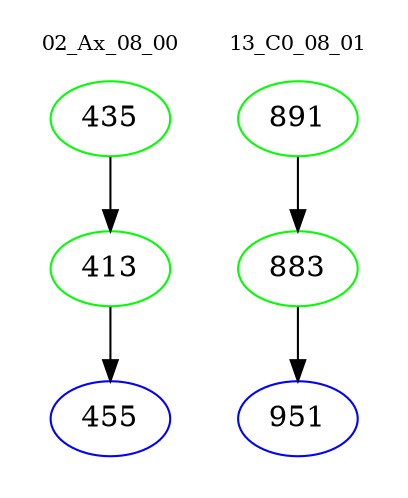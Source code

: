 digraph{
subgraph cluster_0 {
color = white
label = "02_Ax_08_00";
fontsize=10;
T0_435 [label="435", color="green"]
T0_435 -> T0_413 [color="black"]
T0_413 [label="413", color="green"]
T0_413 -> T0_455 [color="black"]
T0_455 [label="455", color="blue"]
}
subgraph cluster_1 {
color = white
label = "13_C0_08_01";
fontsize=10;
T1_891 [label="891", color="green"]
T1_891 -> T1_883 [color="black"]
T1_883 [label="883", color="green"]
T1_883 -> T1_951 [color="black"]
T1_951 [label="951", color="blue"]
}
}

